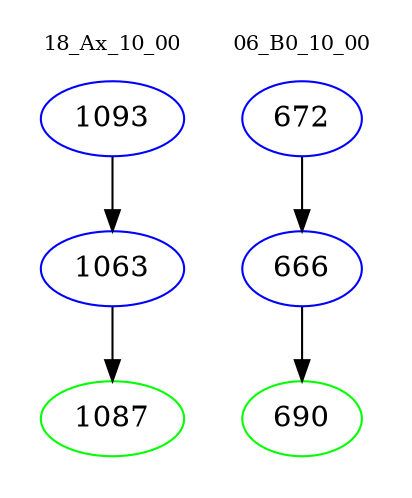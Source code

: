 digraph{
subgraph cluster_0 {
color = white
label = "18_Ax_10_00";
fontsize=10;
T0_1093 [label="1093", color="blue"]
T0_1093 -> T0_1063 [color="black"]
T0_1063 [label="1063", color="blue"]
T0_1063 -> T0_1087 [color="black"]
T0_1087 [label="1087", color="green"]
}
subgraph cluster_1 {
color = white
label = "06_B0_10_00";
fontsize=10;
T1_672 [label="672", color="blue"]
T1_672 -> T1_666 [color="black"]
T1_666 [label="666", color="blue"]
T1_666 -> T1_690 [color="black"]
T1_690 [label="690", color="green"]
}
}
